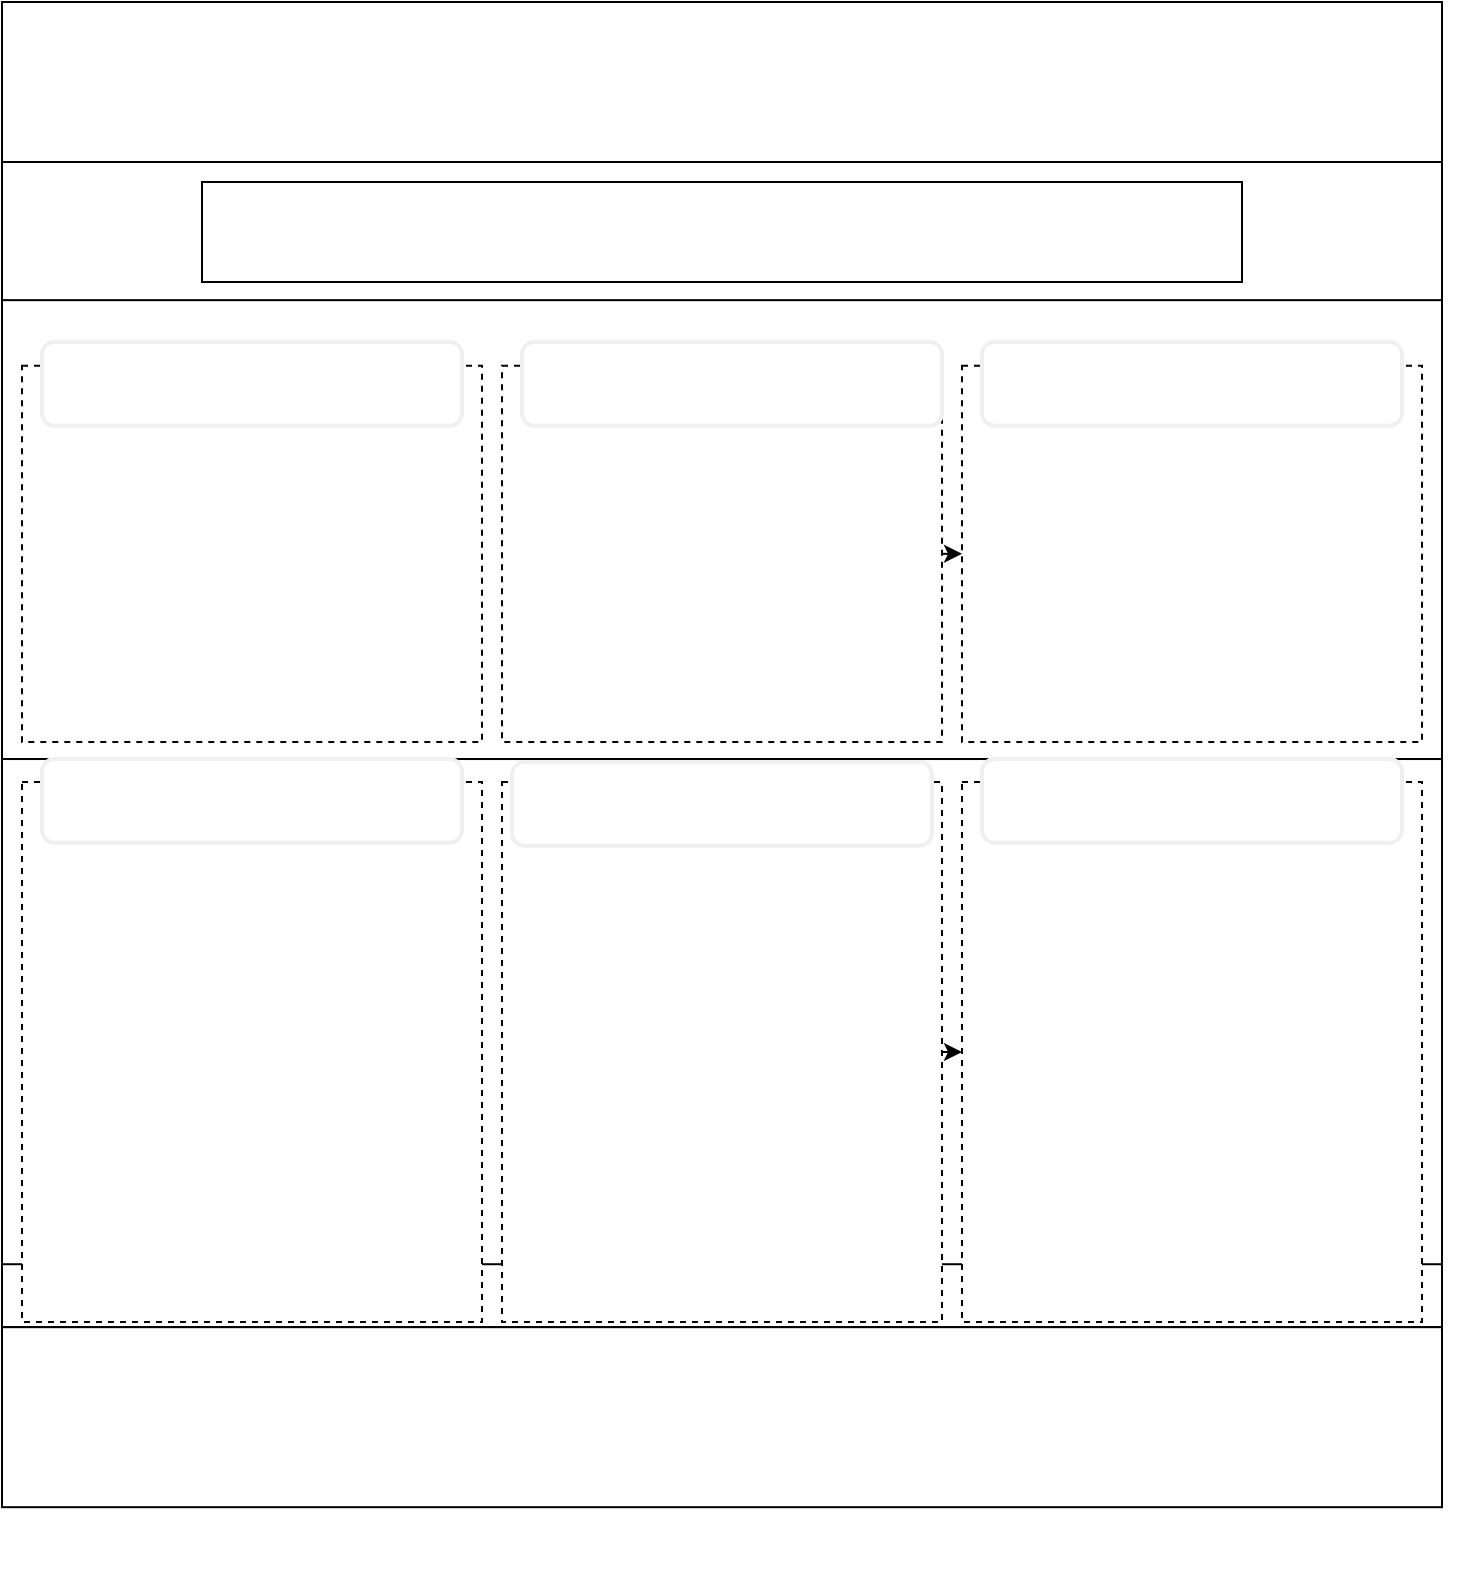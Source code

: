 <mxfile>
    <diagram id="VJWz4JshlILhml0LgxM9" name="Page-1">
        <mxGraphModel dx="1724" dy="830" grid="1" gridSize="10" guides="1" tooltips="1" connect="1" arrows="1" fold="1" page="1" pageScale="1" pageWidth="850" pageHeight="1100" math="0" shadow="0">
            <root>
                <mxCell id="0"/>
                <mxCell id="1" parent="0"/>
                <mxCell id="2" value="" style="rounded=0;whiteSpace=wrap;html=1;" parent="1" vertex="1">
                    <mxGeometry x="-800" y="20" width="720" height="80" as="geometry"/>
                </mxCell>
                <mxCell id="3" value="" style="rounded=0;whiteSpace=wrap;html=1;" parent="1" vertex="1">
                    <mxGeometry x="-800" y="100" width="720" height="80" as="geometry"/>
                </mxCell>
                <mxCell id="4" value="" style="rounded=0;whiteSpace=wrap;html=1;" parent="1" vertex="1">
                    <mxGeometry x="-700" y="110" width="520" height="50" as="geometry"/>
                </mxCell>
                <mxCell id="12" value="" style="group" parent="1" vertex="1" connectable="0">
                    <mxGeometry x="-800" y="180" width="730" height="622.59" as="geometry"/>
                </mxCell>
                <mxCell id="5" value="" style="rounded=0;whiteSpace=wrap;html=1;" parent="12" vertex="1">
                    <mxGeometry y="20" width="720" height="482.59" as="geometry"/>
                </mxCell>
                <mxCell id="6" value="" style="rounded=0;whiteSpace=wrap;html=1;" parent="12" vertex="1">
                    <mxGeometry y="-10.926" width="720" height="229.444" as="geometry"/>
                </mxCell>
                <mxCell id="13" value="" style="group;dashed=1;strokeWidth=2;" parent="12" vertex="1" connectable="0">
                    <mxGeometry x="10" y="21.85" width="700" height="188.15" as="geometry"/>
                </mxCell>
                <mxCell id="8" value="" style="rounded=0;whiteSpace=wrap;html=1;dashed=1;" parent="13" vertex="1">
                    <mxGeometry width="230" height="188.15" as="geometry"/>
                </mxCell>
                <mxCell id="9" value="" style="rounded=0;whiteSpace=wrap;html=1;dashed=1;" parent="13" vertex="1">
                    <mxGeometry x="470" width="230" height="188.15" as="geometry"/>
                </mxCell>
                <mxCell id="10" value="" style="rounded=0;whiteSpace=wrap;html=1;dashed=1;" parent="13" vertex="1">
                    <mxGeometry x="240" width="220" height="188.15" as="geometry"/>
                </mxCell>
                <mxCell id="11" value="" style="edgeStyle=none;html=1;" parent="13" source="10" target="9" edge="1">
                    <mxGeometry relative="1" as="geometry"/>
                </mxCell>
                <mxCell id="51" value="" style="rounded=1;whiteSpace=wrap;html=1;strokeWidth=2;fillColor=default;strokeColor=#F0F0F0;gradientColor=none;" vertex="1" parent="13">
                    <mxGeometry x="10" y="-11.85" width="210" height="41.85" as="geometry"/>
                </mxCell>
                <mxCell id="52" value="" style="rounded=1;whiteSpace=wrap;html=1;strokeWidth=2;fillColor=default;strokeColor=#F0F0F0;gradientColor=none;" vertex="1" parent="13">
                    <mxGeometry x="250" y="-11.85" width="210" height="41.85" as="geometry"/>
                </mxCell>
                <mxCell id="53" value="" style="rounded=1;whiteSpace=wrap;html=1;strokeWidth=2;fillColor=default;strokeColor=#F0F0F0;gradientColor=none;" vertex="1" parent="13">
                    <mxGeometry x="480" y="-11.85" width="210" height="41.85" as="geometry"/>
                </mxCell>
                <mxCell id="7" value="" style="rounded=0;whiteSpace=wrap;html=1;" parent="12" vertex="1">
                    <mxGeometry y="502.59" width="720" height="90" as="geometry"/>
                </mxCell>
                <mxCell id="32" value="" style="rounded=0;whiteSpace=wrap;html=1;" vertex="1" parent="12">
                    <mxGeometry y="218.52" width="720" height="252.59" as="geometry"/>
                </mxCell>
                <mxCell id="46" value="" style="group;dashed=1;strokeWidth=2;" vertex="1" connectable="0" parent="12">
                    <mxGeometry x="10" y="230" width="700" height="290" as="geometry"/>
                </mxCell>
                <mxCell id="48" value="" style="rounded=0;whiteSpace=wrap;html=1;dashed=1;" vertex="1" parent="46">
                    <mxGeometry x="470" width="230" height="270" as="geometry"/>
                </mxCell>
                <mxCell id="49" value="" style="rounded=0;whiteSpace=wrap;html=1;dashed=1;" vertex="1" parent="46">
                    <mxGeometry x="240" width="220" height="270" as="geometry"/>
                </mxCell>
                <mxCell id="50" value="" style="edgeStyle=none;html=1;" edge="1" parent="46" source="49" target="48">
                    <mxGeometry relative="1" as="geometry"/>
                </mxCell>
                <mxCell id="55" value="" style="rounded=1;whiteSpace=wrap;html=1;strokeWidth=2;fillColor=default;strokeColor=#F0F0F0;gradientColor=none;" vertex="1" parent="46">
                    <mxGeometry x="245" y="-10" width="210" height="41.85" as="geometry"/>
                </mxCell>
                <mxCell id="47" value="" style="rounded=0;whiteSpace=wrap;html=1;dashed=1;" vertex="1" parent="12">
                    <mxGeometry x="10" y="230" width="230" height="270" as="geometry"/>
                </mxCell>
                <mxCell id="54" value="" style="rounded=1;whiteSpace=wrap;html=1;strokeWidth=2;fillColor=default;strokeColor=#F0F0F0;gradientColor=none;" vertex="1" parent="12">
                    <mxGeometry x="490" y="218.52" width="210" height="41.85" as="geometry"/>
                </mxCell>
                <mxCell id="56" value="" style="rounded=1;whiteSpace=wrap;html=1;strokeWidth=2;fillColor=default;strokeColor=#F0F0F0;gradientColor=none;" vertex="1" parent="12">
                    <mxGeometry x="20" y="218.52" width="210" height="41.85" as="geometry"/>
                </mxCell>
            </root>
        </mxGraphModel>
    </diagram>
</mxfile>